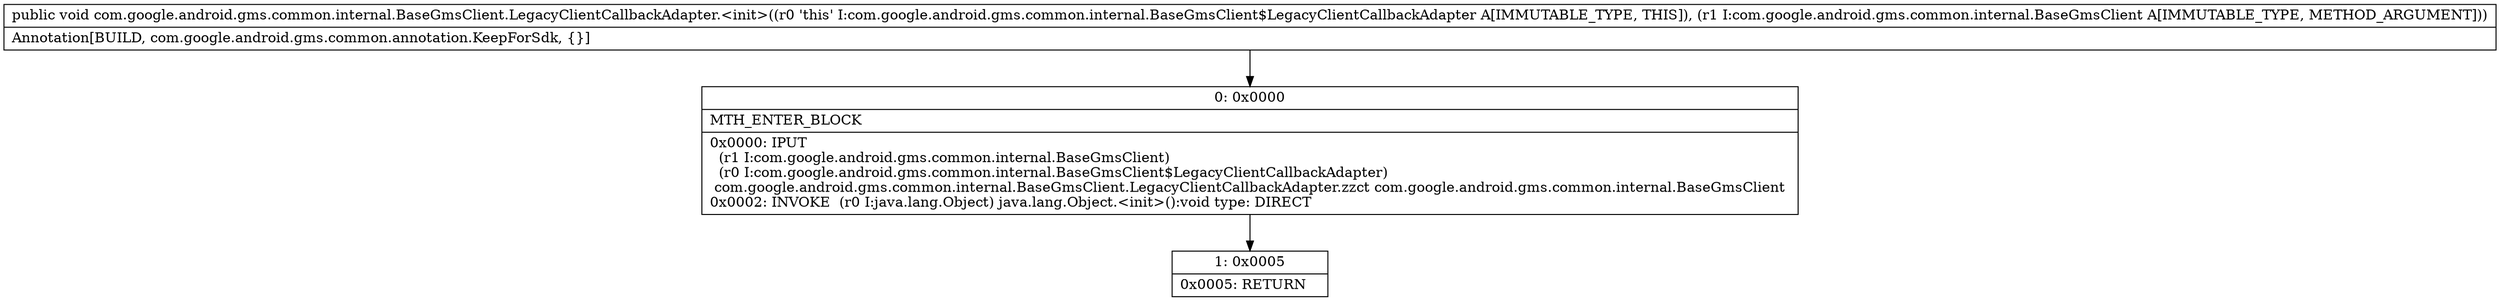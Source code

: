digraph "CFG forcom.google.android.gms.common.internal.BaseGmsClient.LegacyClientCallbackAdapter.\<init\>(Lcom\/google\/android\/gms\/common\/internal\/BaseGmsClient;)V" {
Node_0 [shape=record,label="{0\:\ 0x0000|MTH_ENTER_BLOCK\l|0x0000: IPUT  \l  (r1 I:com.google.android.gms.common.internal.BaseGmsClient)\l  (r0 I:com.google.android.gms.common.internal.BaseGmsClient$LegacyClientCallbackAdapter)\l com.google.android.gms.common.internal.BaseGmsClient.LegacyClientCallbackAdapter.zzct com.google.android.gms.common.internal.BaseGmsClient \l0x0002: INVOKE  (r0 I:java.lang.Object) java.lang.Object.\<init\>():void type: DIRECT \l}"];
Node_1 [shape=record,label="{1\:\ 0x0005|0x0005: RETURN   \l}"];
MethodNode[shape=record,label="{public void com.google.android.gms.common.internal.BaseGmsClient.LegacyClientCallbackAdapter.\<init\>((r0 'this' I:com.google.android.gms.common.internal.BaseGmsClient$LegacyClientCallbackAdapter A[IMMUTABLE_TYPE, THIS]), (r1 I:com.google.android.gms.common.internal.BaseGmsClient A[IMMUTABLE_TYPE, METHOD_ARGUMENT]))  | Annotation[BUILD, com.google.android.gms.common.annotation.KeepForSdk, \{\}]\l}"];
MethodNode -> Node_0;
Node_0 -> Node_1;
}


